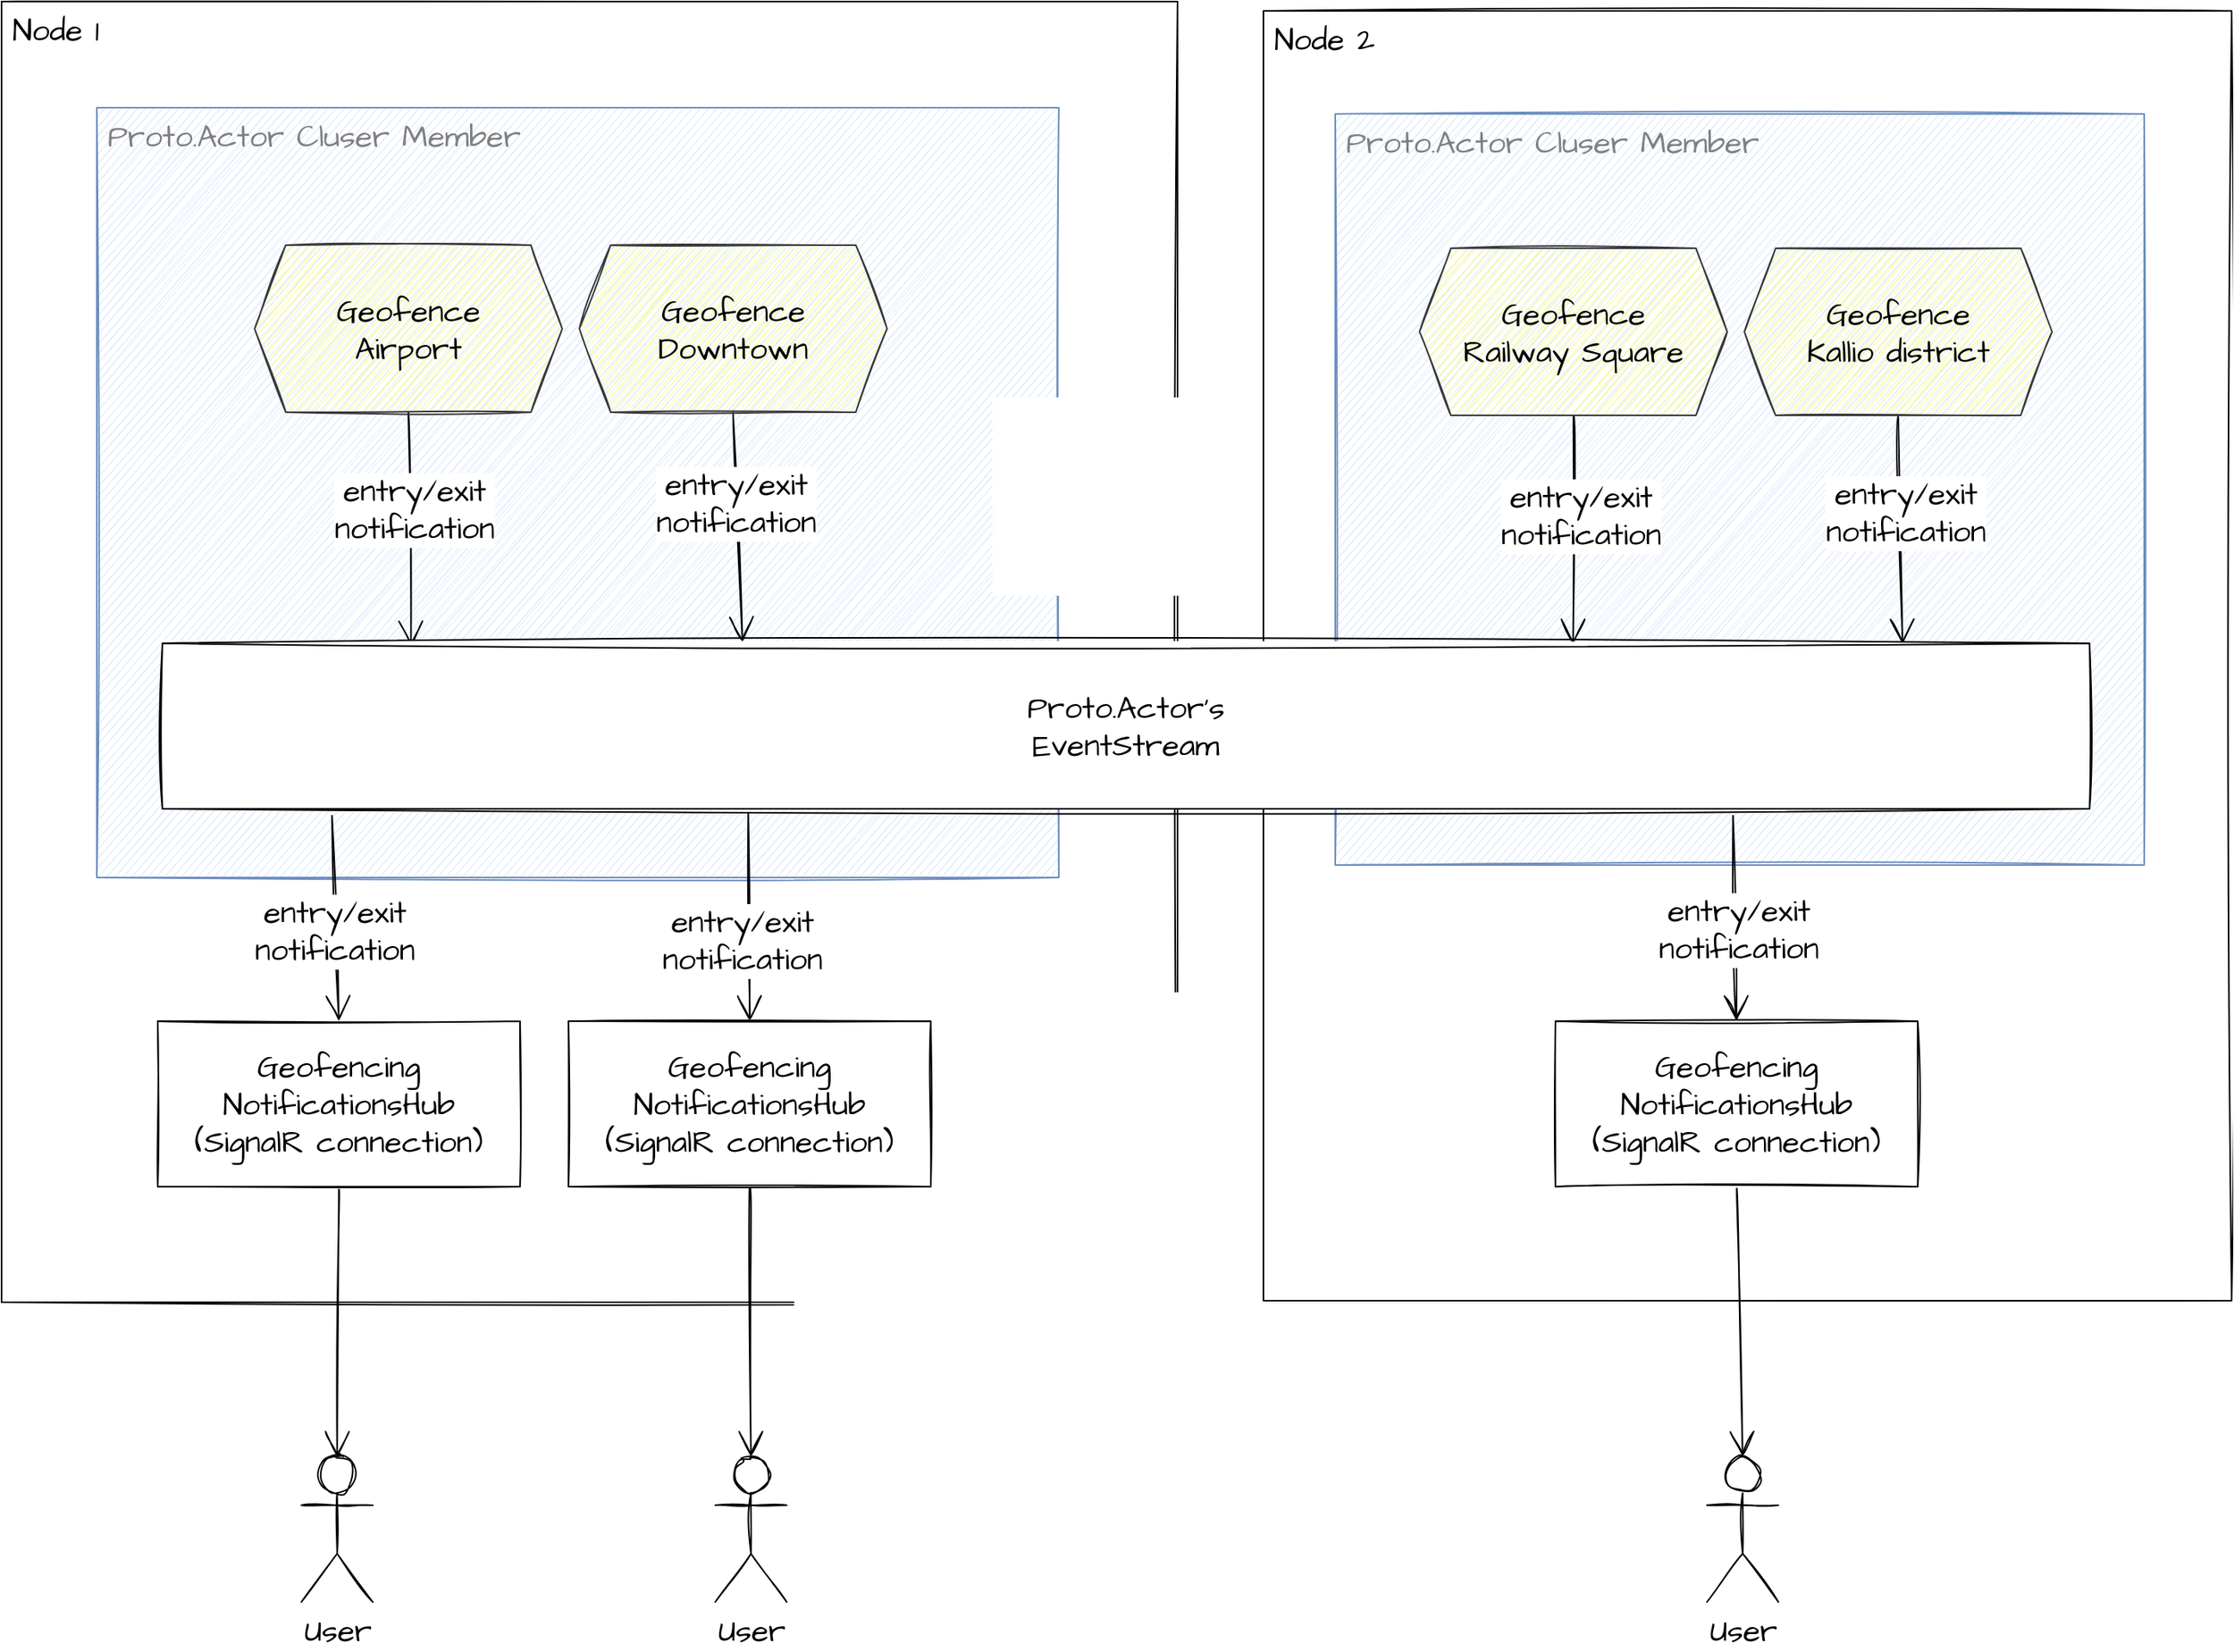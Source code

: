 <mxfile version="15.2.4" type="device"><diagram id="W2gzT5a4TYSou5Hc8zLs" name="Page-1"><mxGraphModel dx="4572" dy="602" grid="0" gridSize="10" guides="1" tooltips="1" connect="1" arrows="1" fold="1" page="0" pageScale="1" pageWidth="827" pageHeight="1169" math="0" shadow="0"><root><mxCell id="0"/><mxCell id="1" parent="0"/><mxCell id="TklfWo23pJYClMAiKPZr-1" value="Node 2" style="rounded=0;whiteSpace=wrap;html=1;sketch=1;hachureGap=4;pointerEvents=0;fontFamily=Architects Daughter;fontSource=https%3A%2F%2Ffonts.googleapis.com%2Fcss%3Ffamily%3DArchitects%2BDaughter;fontSize=20;align=left;verticalAlign=top;spacingLeft=5;" vertex="1" parent="1"><mxGeometry x="213" y="1371" width="620" height="826" as="geometry"/></mxCell><mxCell id="TklfWo23pJYClMAiKPZr-2" value="Node 1" style="rounded=0;whiteSpace=wrap;html=1;sketch=1;hachureGap=4;pointerEvents=0;fontFamily=Architects Daughter;fontSource=https%3A%2F%2Ffonts.googleapis.com%2Fcss%3Ffamily%3DArchitects%2BDaughter;fontSize=20;align=left;verticalAlign=top;spacingLeft=5;" vertex="1" parent="1"><mxGeometry x="-595" y="1365" width="753" height="833" as="geometry"/></mxCell><mxCell id="TklfWo23pJYClMAiKPZr-3" value="Proto.Actor Cluser Member" style="rounded=0;whiteSpace=wrap;html=1;sketch=1;hachureGap=4;pointerEvents=0;fontFamily=Architects Daughter;fontSource=https%3A%2F%2Ffonts.googleapis.com%2Fcss%3Ffamily%3DArchitects%2BDaughter;fontSize=20;align=left;verticalAlign=top;spacingLeft=5;fillColor=#dae8fc;strokeColor=#6c8ebf;movable=1;resizable=1;rotatable=1;deletable=1;editable=1;connectable=1;fontColor=#808080;" vertex="1" parent="1"><mxGeometry x="-534" y="1433" width="616" height="493" as="geometry"/></mxCell><mxCell id="TklfWo23pJYClMAiKPZr-4" value="Proto.Actor Cluser Member" style="rounded=0;whiteSpace=wrap;html=1;sketch=1;hachureGap=4;pointerEvents=0;fontFamily=Architects Daughter;fontSource=https%3A%2F%2Ffonts.googleapis.com%2Fcss%3Ffamily%3DArchitects%2BDaughter;fontSize=20;align=left;verticalAlign=top;spacingLeft=5;fillColor=#dae8fc;strokeColor=#6c8ebf;movable=1;resizable=1;rotatable=1;deletable=1;editable=1;connectable=1;fontColor=#808080;" vertex="1" parent="1"><mxGeometry x="259" y="1437" width="518" height="481" as="geometry"/></mxCell><mxCell id="TklfWo23pJYClMAiKPZr-19" style="edgeStyle=none;curved=1;rounded=0;sketch=1;orthogonalLoop=1;jettySize=auto;html=1;exitX=0.5;exitY=1;exitDx=0;exitDy=0;fontFamily=Architects Daughter;fontSource=https%3A%2F%2Ffonts.googleapis.com%2Fcss%3Ffamily%3DArchitects%2BDaughter;fontSize=20;endArrow=open;startSize=14;endSize=14;sourcePerimeterSpacing=8;targetPerimeterSpacing=8;entryX=0.129;entryY=0.019;entryDx=0;entryDy=0;entryPerimeter=0;" edge="1" parent="1" source="TklfWo23pJYClMAiKPZr-21" target="TklfWo23pJYClMAiKPZr-37"><mxGeometry relative="1" as="geometry"><mxPoint x="-334" y="1723" as="targetPoint"/></mxGeometry></mxCell><mxCell id="TklfWo23pJYClMAiKPZr-20" value="entry/exit&lt;br&gt;notification" style="edgeLabel;html=1;align=center;verticalAlign=middle;resizable=0;points=[];fontSize=20;fontFamily=Architects Daughter;" vertex="1" connectable="0" parent="TklfWo23pJYClMAiKPZr-19"><mxGeometry x="-0.266" y="3" relative="1" as="geometry"><mxPoint y="7" as="offset"/></mxGeometry></mxCell><mxCell id="TklfWo23pJYClMAiKPZr-21" value="Geofence&lt;br&gt;Airport" style="shape=hexagon;perimeter=hexagonPerimeter2;whiteSpace=wrap;html=1;fixedSize=1;sketch=1;hachureGap=4;pointerEvents=0;fontFamily=Architects Daughter;fontSource=https%3A%2F%2Ffonts.googleapis.com%2Fcss%3Ffamily%3DArchitects%2BDaughter;fontSize=20;strokeColor=#36393d;align=center;verticalAlign=middle;rounded=0;fillColor=#ffff88;" vertex="1" parent="1"><mxGeometry x="-433" y="1521" width="197" height="107" as="geometry"/></mxCell><mxCell id="TklfWo23pJYClMAiKPZr-22" style="edgeStyle=none;curved=1;rounded=0;sketch=1;orthogonalLoop=1;jettySize=auto;html=1;exitX=0.5;exitY=1;exitDx=0;exitDy=0;fontFamily=Architects Daughter;fontSource=https%3A%2F%2Ffonts.googleapis.com%2Fcss%3Ffamily%3DArchitects%2BDaughter;fontSize=20;endArrow=open;startSize=14;endSize=14;sourcePerimeterSpacing=8;targetPerimeterSpacing=8;entryX=0.301;entryY=-0.007;entryDx=0;entryDy=0;entryPerimeter=0;" edge="1" parent="1" source="TklfWo23pJYClMAiKPZr-24" target="TklfWo23pJYClMAiKPZr-37"><mxGeometry relative="1" as="geometry"><mxPoint x="-134" y="2237" as="targetPoint"/></mxGeometry></mxCell><mxCell id="TklfWo23pJYClMAiKPZr-23" value="entry/exit&lt;br&gt;notification" style="edgeLabel;html=1;align=center;verticalAlign=middle;resizable=0;points=[];fontSize=20;fontFamily=Architects Daughter;" vertex="1" connectable="0" parent="TklfWo23pJYClMAiKPZr-22"><mxGeometry x="-0.457" relative="1" as="geometry"><mxPoint y="18" as="offset"/></mxGeometry></mxCell><mxCell id="TklfWo23pJYClMAiKPZr-24" value="Geofence&lt;br&gt;Downtown" style="shape=hexagon;perimeter=hexagonPerimeter2;whiteSpace=wrap;html=1;fixedSize=1;sketch=1;hachureGap=4;pointerEvents=0;fontFamily=Architects Daughter;fontSource=https%3A%2F%2Ffonts.googleapis.com%2Fcss%3Ffamily%3DArchitects%2BDaughter;fontSize=20;strokeColor=#36393d;align=center;verticalAlign=middle;rounded=0;fillColor=#ffff88;" vertex="1" parent="1"><mxGeometry x="-225" y="1521" width="197" height="107" as="geometry"/></mxCell><mxCell id="TklfWo23pJYClMAiKPZr-30" style="edgeStyle=none;curved=1;rounded=0;sketch=1;orthogonalLoop=1;jettySize=auto;html=1;exitX=0.5;exitY=1;exitDx=0;exitDy=0;entryX=0.732;entryY=0.007;entryDx=0;entryDy=0;entryPerimeter=0;fontFamily=Architects Daughter;fontSource=https%3A%2F%2Ffonts.googleapis.com%2Fcss%3Ffamily%3DArchitects%2BDaughter;fontSize=20;endArrow=open;startSize=14;endSize=14;sourcePerimeterSpacing=8;targetPerimeterSpacing=8;" edge="1" parent="1" source="TklfWo23pJYClMAiKPZr-32" target="TklfWo23pJYClMAiKPZr-37"><mxGeometry relative="1" as="geometry"/></mxCell><mxCell id="TklfWo23pJYClMAiKPZr-31" value="entry/exit&lt;br&gt;notification" style="edgeLabel;html=1;align=center;verticalAlign=middle;resizable=0;points=[];fontSize=20;fontFamily=Architects Daughter;" vertex="1" connectable="0" parent="TklfWo23pJYClMAiKPZr-30"><mxGeometry x="-0.369" y="4" relative="1" as="geometry"><mxPoint y="17" as="offset"/></mxGeometry></mxCell><mxCell id="TklfWo23pJYClMAiKPZr-32" value="Geofence&lt;br&gt;Railway Square" style="shape=hexagon;perimeter=hexagonPerimeter2;whiteSpace=wrap;html=1;fixedSize=1;sketch=1;hachureGap=4;pointerEvents=0;fontFamily=Architects Daughter;fontSource=https%3A%2F%2Ffonts.googleapis.com%2Fcss%3Ffamily%3DArchitects%2BDaughter;fontSize=20;strokeColor=#36393d;align=center;verticalAlign=middle;rounded=0;fillColor=#ffff88;" vertex="1" parent="1"><mxGeometry x="313" y="1523" width="197" height="107" as="geometry"/></mxCell><mxCell id="TklfWo23pJYClMAiKPZr-33" style="edgeStyle=none;curved=1;rounded=0;sketch=1;orthogonalLoop=1;jettySize=auto;html=1;exitX=0.5;exitY=1;exitDx=0;exitDy=0;entryX=0.903;entryY=0.007;entryDx=0;entryDy=0;entryPerimeter=0;fontFamily=Architects Daughter;fontSource=https%3A%2F%2Ffonts.googleapis.com%2Fcss%3Ffamily%3DArchitects%2BDaughter;fontSize=20;endArrow=open;startSize=14;endSize=14;sourcePerimeterSpacing=8;targetPerimeterSpacing=8;" edge="1" parent="1" source="TklfWo23pJYClMAiKPZr-35" target="TklfWo23pJYClMAiKPZr-37"><mxGeometry relative="1" as="geometry"/></mxCell><mxCell id="TklfWo23pJYClMAiKPZr-34" value="entry/exit&lt;br&gt;notification" style="edgeLabel;html=1;align=center;verticalAlign=middle;resizable=0;points=[];fontSize=20;fontFamily=Architects Daughter;" vertex="1" connectable="0" parent="TklfWo23pJYClMAiKPZr-33"><mxGeometry x="-0.322" y="3" relative="1" as="geometry"><mxPoint y="12" as="offset"/></mxGeometry></mxCell><mxCell id="TklfWo23pJYClMAiKPZr-35" value="Geofence&lt;br&gt;Kallio district" style="shape=hexagon;perimeter=hexagonPerimeter2;whiteSpace=wrap;html=1;fixedSize=1;sketch=1;hachureGap=4;pointerEvents=0;fontFamily=Architects Daughter;fontSource=https%3A%2F%2Ffonts.googleapis.com%2Fcss%3Ffamily%3DArchitects%2BDaughter;fontSize=20;strokeColor=#36393d;align=center;verticalAlign=middle;rounded=0;fillColor=#ffff88;" vertex="1" parent="1"><mxGeometry x="521" y="1523" width="197" height="107" as="geometry"/></mxCell><mxCell id="TklfWo23pJYClMAiKPZr-37" value="Proto.Actor's&lt;br&gt;EventStream" style="rounded=0;whiteSpace=wrap;html=1;sketch=1;hachureGap=4;pointerEvents=0;fontFamily=Architects Daughter;fontSource=https%3A%2F%2Ffonts.googleapis.com%2Fcss%3Ffamily%3DArchitects%2BDaughter;fontSize=20;" vertex="1" parent="1"><mxGeometry x="-492" y="1776" width="1234" height="106" as="geometry"/></mxCell><mxCell id="TklfWo23pJYClMAiKPZr-38" style="edgeStyle=none;curved=1;rounded=0;sketch=1;orthogonalLoop=1;jettySize=auto;html=1;exitX=0.5;exitY=1;exitDx=0;exitDy=0;entryX=0.5;entryY=0;entryDx=0;entryDy=0;entryPerimeter=0;fontFamily=Architects Daughter;fontSource=https%3A%2F%2Ffonts.googleapis.com%2Fcss%3Ffamily%3DArchitects%2BDaughter;fontSize=20;endArrow=open;startSize=14;endSize=14;sourcePerimeterSpacing=8;targetPerimeterSpacing=8;" edge="1" parent="1" source="TklfWo23pJYClMAiKPZr-43" target="TklfWo23pJYClMAiKPZr-51"><mxGeometry relative="1" as="geometry"/></mxCell><mxCell id="TklfWo23pJYClMAiKPZr-41" style="edgeStyle=none;curved=1;rounded=0;sketch=1;orthogonalLoop=1;jettySize=auto;html=1;exitX=0.5;exitY=0;exitDx=0;exitDy=0;entryX=0.088;entryY=1.041;entryDx=0;entryDy=0;entryPerimeter=0;fontFamily=Architects Daughter;fontSource=https%3A%2F%2Ffonts.googleapis.com%2Fcss%3Ffamily%3DArchitects%2BDaughter;fontSize=20;endArrow=none;startSize=14;endSize=14;sourcePerimeterSpacing=8;targetPerimeterSpacing=8;startArrow=open;startFill=0;endFill=0;" edge="1" parent="1" source="TklfWo23pJYClMAiKPZr-43" target="TklfWo23pJYClMAiKPZr-37"><mxGeometry relative="1" as="geometry"/></mxCell><mxCell id="TklfWo23pJYClMAiKPZr-42" value="entry/exit&lt;br&gt;notification" style="edgeLabel;html=1;align=center;verticalAlign=middle;resizable=0;points=[];fontSize=20;fontFamily=Architects Daughter;" vertex="1" connectable="0" parent="TklfWo23pJYClMAiKPZr-41"><mxGeometry x="-0.299" y="2" relative="1" as="geometry"><mxPoint y="-12" as="offset"/></mxGeometry></mxCell><mxCell id="TklfWo23pJYClMAiKPZr-43" value="Geofencing&lt;br&gt;NotificationsHub&lt;br&gt;(SignalR connection)" style="rounded=0;whiteSpace=wrap;html=1;sketch=1;hachureGap=4;pointerEvents=0;fontFamily=Architects Daughter;fontSource=https%3A%2F%2Ffonts.googleapis.com%2Fcss%3Ffamily%3DArchitects%2BDaughter;fontSize=20;" vertex="1" parent="1"><mxGeometry x="-495" y="2018" width="232" height="106" as="geometry"/></mxCell><mxCell id="TklfWo23pJYClMAiKPZr-44" style="edgeStyle=none;curved=1;rounded=0;sketch=1;orthogonalLoop=1;jettySize=auto;html=1;exitX=0.5;exitY=1;exitDx=0;exitDy=0;entryX=0.5;entryY=0;entryDx=0;entryDy=0;entryPerimeter=0;fontFamily=Architects Daughter;fontSource=https%3A%2F%2Ffonts.googleapis.com%2Fcss%3Ffamily%3DArchitects%2BDaughter;fontSize=20;endArrow=open;startSize=14;endSize=14;sourcePerimeterSpacing=8;targetPerimeterSpacing=8;" edge="1" parent="1" source="TklfWo23pJYClMAiKPZr-48" target="TklfWo23pJYClMAiKPZr-52"><mxGeometry relative="1" as="geometry"/></mxCell><mxCell id="TklfWo23pJYClMAiKPZr-46" style="edgeStyle=none;curved=1;rounded=0;sketch=1;orthogonalLoop=1;jettySize=auto;html=1;exitX=0.5;exitY=0;exitDx=0;exitDy=0;entryX=0.815;entryY=1.041;entryDx=0;entryDy=0;entryPerimeter=0;fontFamily=Architects Daughter;fontSource=https%3A%2F%2Ffonts.googleapis.com%2Fcss%3Ffamily%3DArchitects%2BDaughter;fontSize=20;endArrow=none;startSize=14;endSize=14;sourcePerimeterSpacing=8;targetPerimeterSpacing=8;endFill=0;startFill=0;startArrow=open;" edge="1" parent="1" source="TklfWo23pJYClMAiKPZr-48" target="TklfWo23pJYClMAiKPZr-37"><mxGeometry relative="1" as="geometry"/></mxCell><mxCell id="TklfWo23pJYClMAiKPZr-47" value="entry/exit&lt;br&gt;notification" style="edgeLabel;html=1;align=center;verticalAlign=middle;resizable=0;points=[];fontSize=20;fontFamily=Architects Daughter;" vertex="1" connectable="0" parent="TklfWo23pJYClMAiKPZr-46"><mxGeometry x="-0.427" y="-8" relative="1" as="geometry"><mxPoint x="-7" y="-22" as="offset"/></mxGeometry></mxCell><mxCell id="TklfWo23pJYClMAiKPZr-48" value="Geofencing&lt;br&gt;NotificationsHub&lt;br&gt;(SignalR connection)" style="rounded=0;whiteSpace=wrap;html=1;sketch=1;hachureGap=4;pointerEvents=0;fontFamily=Architects Daughter;fontSource=https%3A%2F%2Ffonts.googleapis.com%2Fcss%3Ffamily%3DArchitects%2BDaughter;fontSize=20;" vertex="1" parent="1"><mxGeometry x="400" y="2018" width="232" height="106" as="geometry"/></mxCell><mxCell id="TklfWo23pJYClMAiKPZr-49" value="User" style="shape=umlActor;verticalLabelPosition=bottom;verticalAlign=top;html=1;outlineConnect=0;sketch=1;hachureGap=4;pointerEvents=0;fontFamily=Architects Daughter;fontSource=https%3A%2F%2Ffonts.googleapis.com%2Fcss%3Ffamily%3DArchitects%2BDaughter;fontSize=20;" vertex="1" parent="1"><mxGeometry x="-138" y="2297" width="45.74" height="93" as="geometry"/></mxCell><mxCell id="TklfWo23pJYClMAiKPZr-51" value="User" style="shape=umlActor;verticalLabelPosition=bottom;verticalAlign=top;html=1;outlineConnect=0;sketch=1;hachureGap=4;pointerEvents=0;fontFamily=Architects Daughter;fontSource=https%3A%2F%2Ffonts.googleapis.com%2Fcss%3Ffamily%3DArchitects%2BDaughter;fontSize=20;" vertex="1" parent="1"><mxGeometry x="-403" y="2297" width="45.74" height="93" as="geometry"/></mxCell><mxCell id="TklfWo23pJYClMAiKPZr-52" value="User" style="shape=umlActor;verticalLabelPosition=bottom;verticalAlign=top;html=1;outlineConnect=0;sketch=1;hachureGap=4;pointerEvents=0;fontFamily=Architects Daughter;fontSource=https%3A%2F%2Ffonts.googleapis.com%2Fcss%3Ffamily%3DArchitects%2BDaughter;fontSize=20;" vertex="1" parent="1"><mxGeometry x="497" y="2297" width="45.74" height="93" as="geometry"/></mxCell><mxCell id="TklfWo23pJYClMAiKPZr-57" style="edgeStyle=none;curved=1;rounded=0;sketch=1;orthogonalLoop=1;jettySize=auto;html=1;exitX=0.5;exitY=1;exitDx=0;exitDy=0;entryX=0.5;entryY=0;entryDx=0;entryDy=0;entryPerimeter=0;fontFamily=Architects Daughter;fontSource=https%3A%2F%2Ffonts.googleapis.com%2Fcss%3Ffamily%3DArchitects%2BDaughter;fontSize=20;endArrow=open;startSize=14;endSize=14;sourcePerimeterSpacing=8;targetPerimeterSpacing=8;" edge="1" parent="1" source="TklfWo23pJYClMAiKPZr-56" target="TklfWo23pJYClMAiKPZr-49"><mxGeometry relative="1" as="geometry"/></mxCell><mxCell id="TklfWo23pJYClMAiKPZr-58" style="edgeStyle=none;curved=1;rounded=0;sketch=1;orthogonalLoop=1;jettySize=auto;html=1;exitX=0.5;exitY=0;exitDx=0;exitDy=0;entryX=0.304;entryY=1.025;entryDx=0;entryDy=0;entryPerimeter=0;fontFamily=Architects Daughter;fontSource=https%3A%2F%2Ffonts.googleapis.com%2Fcss%3Ffamily%3DArchitects%2BDaughter;fontSize=20;endArrow=none;startSize=14;endSize=14;sourcePerimeterSpacing=8;targetPerimeterSpacing=8;endFill=0;startFill=0;startArrow=open;" edge="1" parent="1" source="TklfWo23pJYClMAiKPZr-56" target="TklfWo23pJYClMAiKPZr-37"><mxGeometry relative="1" as="geometry"/></mxCell><mxCell id="TklfWo23pJYClMAiKPZr-59" value="entry/exit&lt;br&gt;notification" style="edgeLabel;html=1;align=center;verticalAlign=middle;resizable=0;points=[];fontSize=20;fontFamily=Architects Daughter;" vertex="1" connectable="0" parent="TklfWo23pJYClMAiKPZr-58"><mxGeometry x="-0.251" y="-7" relative="1" as="geometry"><mxPoint x="-12" y="-2" as="offset"/></mxGeometry></mxCell><mxCell id="TklfWo23pJYClMAiKPZr-56" value="Geofencing&lt;br&gt;NotificationsHub&lt;br&gt;(SignalR connection)" style="rounded=0;whiteSpace=wrap;html=1;sketch=1;hachureGap=4;pointerEvents=0;fontFamily=Architects Daughter;fontSource=https%3A%2F%2Ffonts.googleapis.com%2Fcss%3Ffamily%3DArchitects%2BDaughter;fontSize=20;" vertex="1" parent="1"><mxGeometry x="-232" y="2018" width="232" height="106" as="geometry"/></mxCell></root></mxGraphModel></diagram></mxfile>